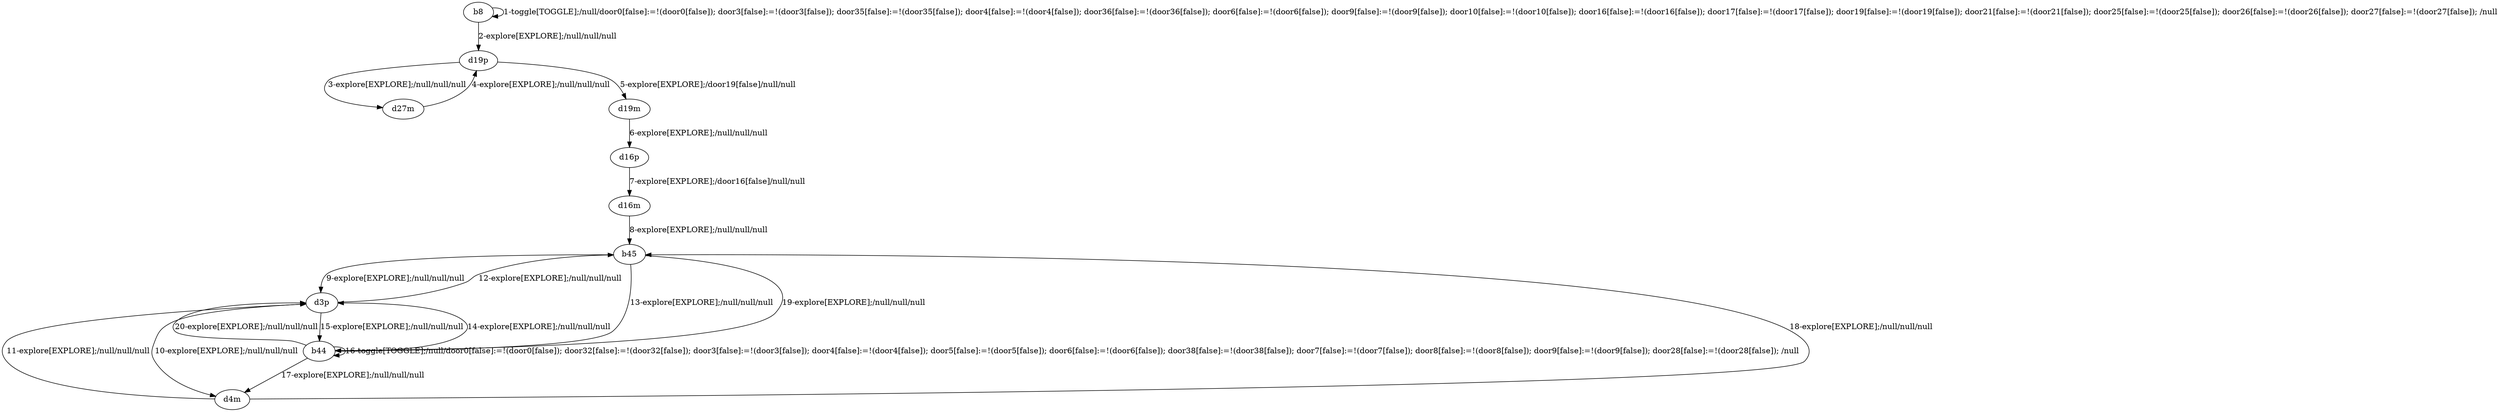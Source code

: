 # Total number of goals covered by this test: 3
# d3p --> b44
# b44 --> d3p
# d3p --> b45

digraph g {
"b8" -> "b8" [label = "1-toggle[TOGGLE];/null/door0[false]:=!(door0[false]); door3[false]:=!(door3[false]); door35[false]:=!(door35[false]); door4[false]:=!(door4[false]); door36[false]:=!(door36[false]); door6[false]:=!(door6[false]); door9[false]:=!(door9[false]); door10[false]:=!(door10[false]); door16[false]:=!(door16[false]); door17[false]:=!(door17[false]); door19[false]:=!(door19[false]); door21[false]:=!(door21[false]); door25[false]:=!(door25[false]); door26[false]:=!(door26[false]); door27[false]:=!(door27[false]); /null"];
"b8" -> "d19p" [label = "2-explore[EXPLORE];/null/null/null"];
"d19p" -> "d27m" [label = "3-explore[EXPLORE];/null/null/null"];
"d27m" -> "d19p" [label = "4-explore[EXPLORE];/null/null/null"];
"d19p" -> "d19m" [label = "5-explore[EXPLORE];/door19[false]/null/null"];
"d19m" -> "d16p" [label = "6-explore[EXPLORE];/null/null/null"];
"d16p" -> "d16m" [label = "7-explore[EXPLORE];/door16[false]/null/null"];
"d16m" -> "b45" [label = "8-explore[EXPLORE];/null/null/null"];
"b45" -> "d3p" [label = "9-explore[EXPLORE];/null/null/null"];
"d3p" -> "d4m" [label = "10-explore[EXPLORE];/null/null/null"];
"d4m" -> "d3p" [label = "11-explore[EXPLORE];/null/null/null"];
"d3p" -> "b45" [label = "12-explore[EXPLORE];/null/null/null"];
"b45" -> "b44" [label = "13-explore[EXPLORE];/null/null/null"];
"b44" -> "d3p" [label = "14-explore[EXPLORE];/null/null/null"];
"d3p" -> "b44" [label = "15-explore[EXPLORE];/null/null/null"];
"b44" -> "b44" [label = "16-toggle[TOGGLE];/null/door0[false]:=!(door0[false]); door32[false]:=!(door32[false]); door3[false]:=!(door3[false]); door4[false]:=!(door4[false]); door5[false]:=!(door5[false]); door6[false]:=!(door6[false]); door38[false]:=!(door38[false]); door7[false]:=!(door7[false]); door8[false]:=!(door8[false]); door9[false]:=!(door9[false]); door28[false]:=!(door28[false]); /null"];
"b44" -> "d4m" [label = "17-explore[EXPLORE];/null/null/null"];
"d4m" -> "b45" [label = "18-explore[EXPLORE];/null/null/null"];
"b45" -> "b44" [label = "19-explore[EXPLORE];/null/null/null"];
"b44" -> "d3p" [label = "20-explore[EXPLORE];/null/null/null"];
}